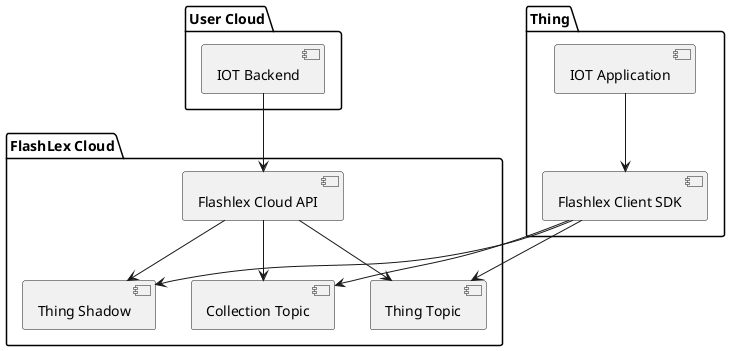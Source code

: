 @startuml flashlex-main-component

package "User Cloud" {
[IOT Backend] as [Backend]
}

package "FlashLex Cloud" {
[Flashlex Cloud API] as [API]
[Collection Topic] as [tCollect]
[Thing Topic] as [tThing]
[Thing Shadow] as [Shadow]
}

package "Thing" {
[IOT Application] as [App]
[Flashlex Client SDK] as [SDK]
}

[Backend]-->[API]

[App]-->[SDK]

[SDK]-->[tCollect]
[SDK]-->[tThing]
[SDK]-->[Shadow]

[API]-->[tCollect]
[API]-->[tThing]
[API]-->[Shadow]

@enduml